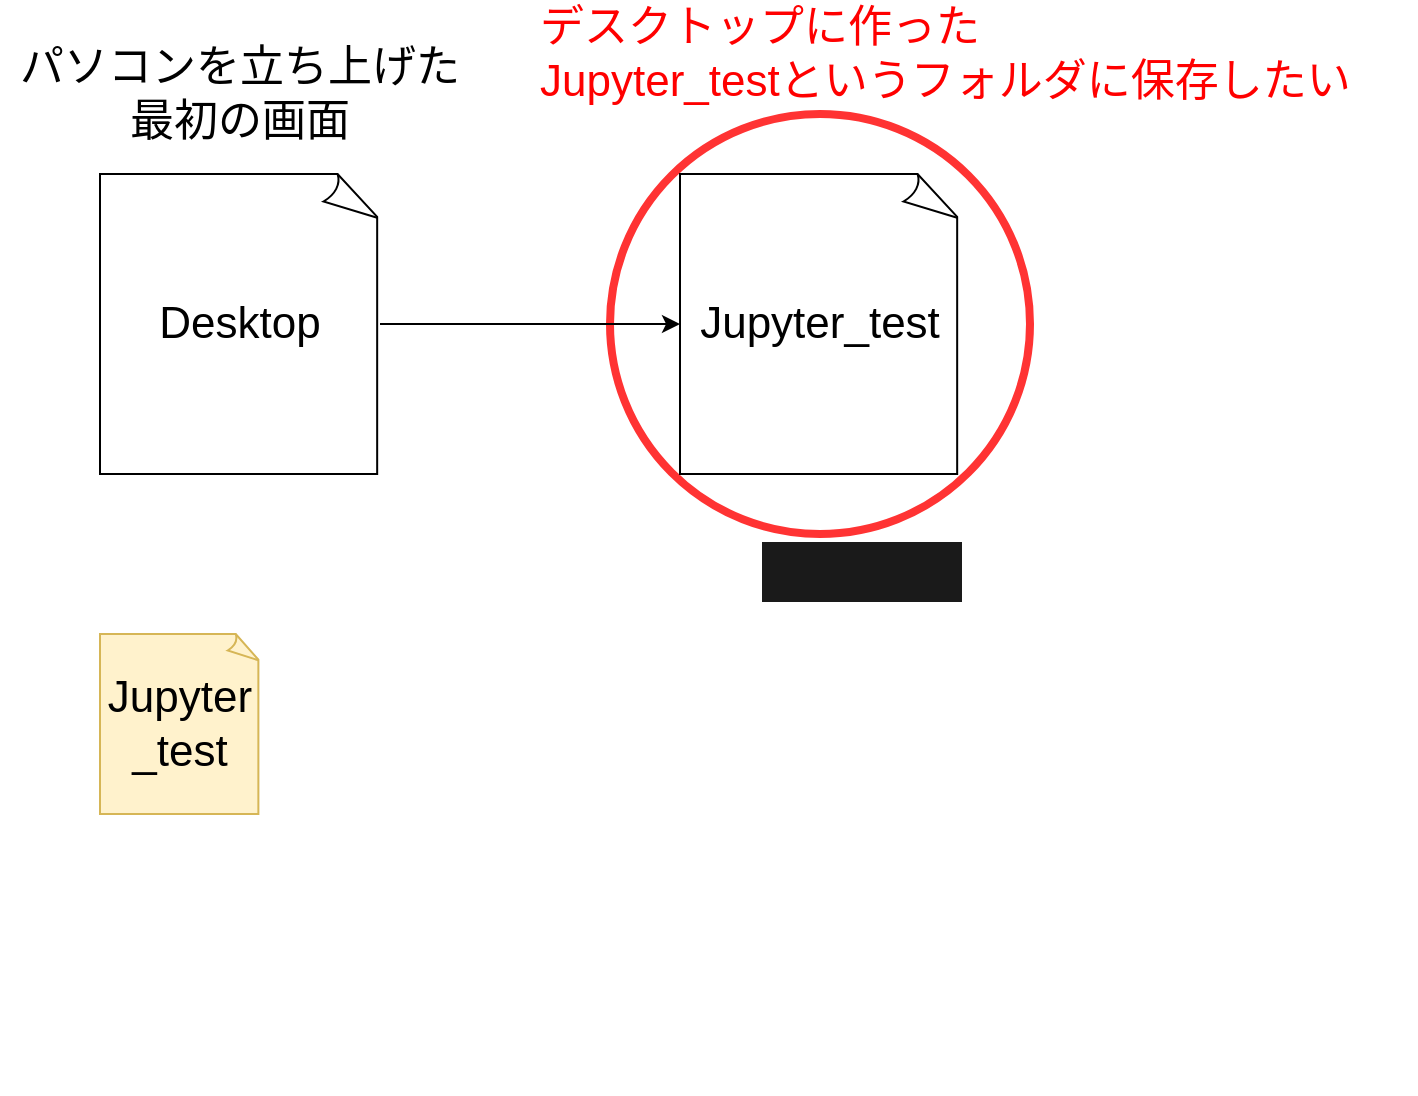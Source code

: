 <mxfile version="12.2.4" pages="1"><diagram id="RIbid9vRgABFSa6PXnbH" name="Page-1"><mxGraphModel dx="1388" dy="789" grid="1" gridSize="10" guides="1" tooltips="1" connect="1" arrows="1" fold="1" page="1" pageScale="1" pageWidth="827" pageHeight="1169" math="0" shadow="0"><root><mxCell id="0"/><mxCell id="1" parent="0"/><mxCell id="6" value="" style="ellipse;whiteSpace=wrap;html=1;aspect=fixed;fontSize=22;fillColor=none;strokeColor=#FF3333;strokeWidth=4;" parent="1" vertex="1"><mxGeometry x="405" y="110" width="210" height="210" as="geometry"/></mxCell><mxCell id="5" style="edgeStyle=orthogonalEdgeStyle;rounded=0;orthogonalLoop=1;jettySize=auto;html=1;exitX=1;exitY=0.5;exitDx=0;exitDy=0;exitPerimeter=0;entryX=0;entryY=0.5;entryDx=0;entryDy=0;entryPerimeter=0;fontSize=22;" parent="1" source="3" target="4" edge="1"><mxGeometry relative="1" as="geometry"/></mxCell><mxCell id="3" value="Desktop" style="whiteSpace=wrap;html=1;shape=mxgraph.basic.document;fontSize=22;" parent="1" vertex="1"><mxGeometry x="150" y="140" width="140" height="150" as="geometry"/></mxCell><mxCell id="4" value="Jupyter_test" style="whiteSpace=wrap;html=1;shape=mxgraph.basic.document;fontSize=22;" parent="1" vertex="1"><mxGeometry x="440" y="140" width="140" height="150" as="geometry"/></mxCell><mxCell id="7" value="デスクトップに作った&lt;br&gt;Jupyter_testというフォルダに保存したい" style="text;html=1;strokeColor=none;fillColor=none;align=left;verticalAlign=middle;whiteSpace=wrap;rounded=0;fontSize=22;fontColor=#FF0000;" parent="1" vertex="1"><mxGeometry x="368" y="60" width="440" height="40" as="geometry"/></mxCell><mxCell id="8" value="パソコンを立ち上げた&lt;br&gt;最初の画面" style="text;html=1;strokeColor=none;fillColor=none;align=center;verticalAlign=middle;whiteSpace=wrap;rounded=0;fontSize=22;fontColor=#000000;" parent="1" vertex="1"><mxGeometry x="100" y="70" width="240" height="60" as="geometry"/></mxCell><mxCell id="10" value="" style="shape=image;imageAspect=0;aspect=fixed;verticalLabelPosition=bottom;verticalAlign=top;strokeColor=#FF3333;strokeWidth=4;fillColor=none;fontSize=22;fontColor=#000000;image=https://dekiru.net/upload_docs/img/20190611_o0101.png;" parent="1" vertex="1"><mxGeometry x="140" y="320" width="448" height="280" as="geometry"/></mxCell><mxCell id="13" value="Jupyter&lt;br&gt;_test" style="whiteSpace=wrap;html=1;shape=mxgraph.basic.document;fontSize=22;fillColor=#fff2cc;strokeColor=#d6b656;" parent="1" vertex="1"><mxGeometry x="150" y="370" width="80" height="90" as="geometry"/></mxCell><mxCell id="14" value="" style="rounded=0;whiteSpace=wrap;html=1;strokeColor=none;strokeWidth=4;fillColor=#1A1A1A;fontSize=22;fontColor=#000000;" parent="1" vertex="1"><mxGeometry x="481" y="324" width="100" height="30" as="geometry"/></mxCell></root></mxGraphModel></diagram></mxfile>